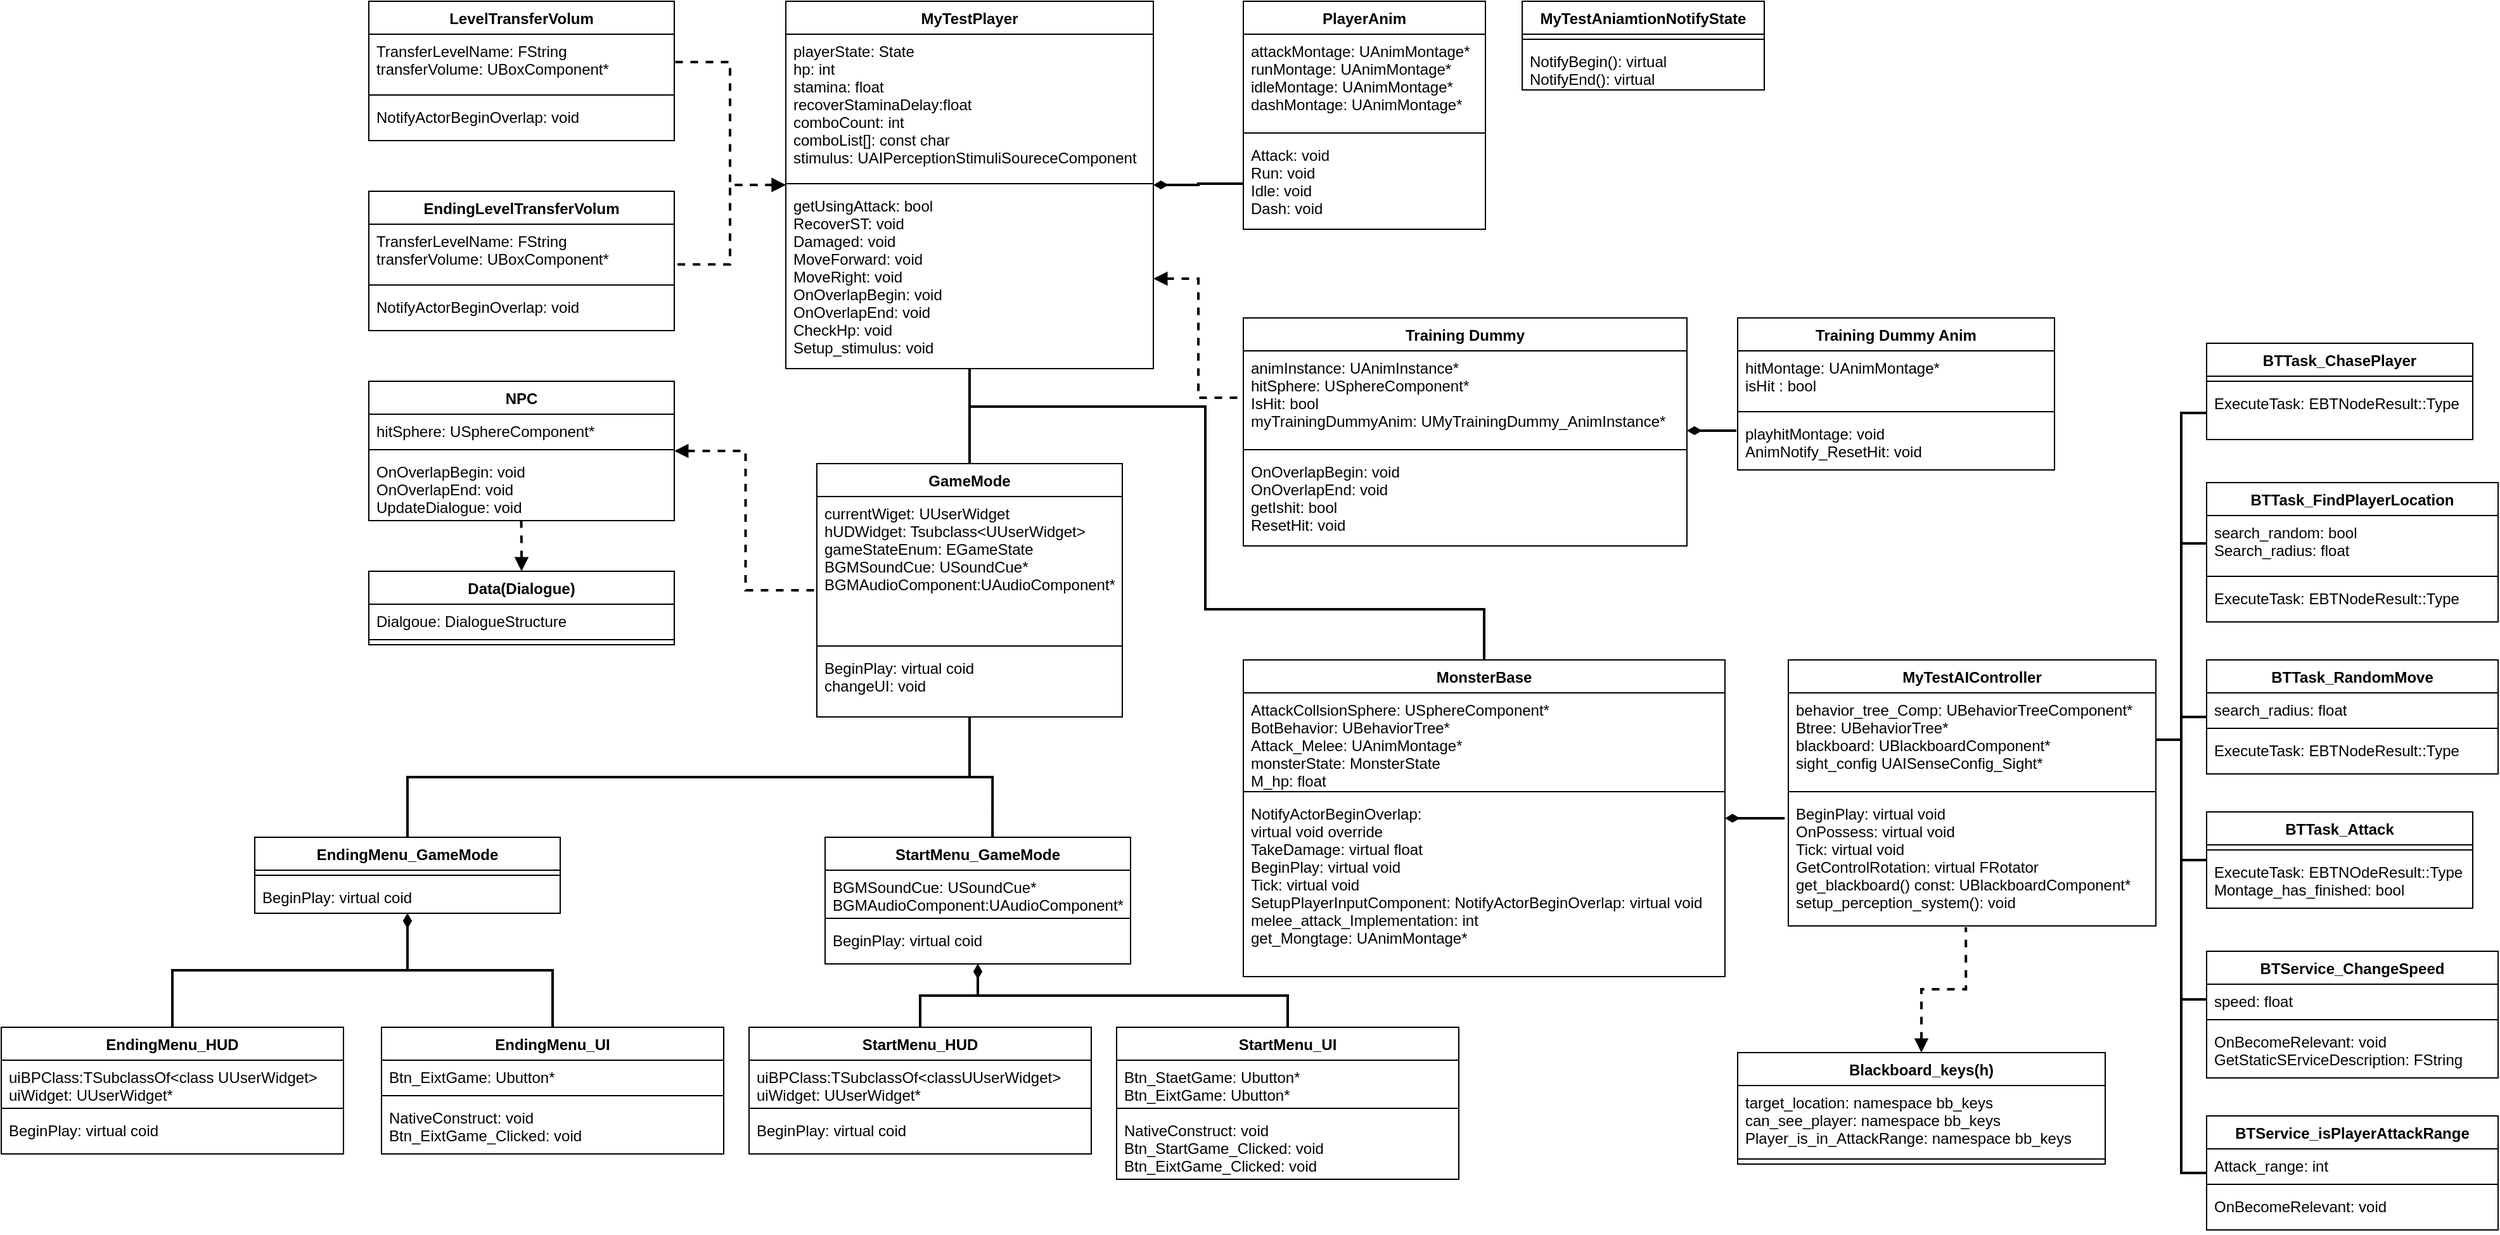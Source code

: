 <mxfile version="15.8.7" type="device"><diagram id="FFzfenv2R-X6IJ38XtqJ" name="페이지-1"><mxGraphModel dx="2249" dy="865" grid="1" gridSize="10" guides="1" tooltips="1" connect="1" arrows="1" fold="1" page="1" pageScale="1" pageWidth="827" pageHeight="1169" math="0" shadow="0"><root><mxCell id="0"/><mxCell id="1" parent="0"/><mxCell id="GGdOgHC-57_tLwiZdTg4-102" style="edgeStyle=orthogonalEdgeStyle;rounded=0;orthogonalLoop=1;jettySize=auto;html=1;entryX=0;entryY=0.5;entryDx=0;entryDy=0;startArrow=diamondThin;startFill=1;endArrow=none;endFill=0;strokeColor=default;strokeWidth=2;" edge="1" parent="1" source="GGdOgHC-57_tLwiZdTg4-9" target="GGdOgHC-57_tLwiZdTg4-16"><mxGeometry relative="1" as="geometry"/></mxCell><mxCell id="GGdOgHC-57_tLwiZdTg4-103" style="edgeStyle=orthogonalEdgeStyle;rounded=0;orthogonalLoop=1;jettySize=auto;html=1;entryX=0.5;entryY=0;entryDx=0;entryDy=0;startArrow=none;startFill=0;endArrow=none;endFill=0;strokeColor=default;strokeWidth=2;" edge="1" parent="1" source="GGdOgHC-57_tLwiZdTg4-9" target="GGdOgHC-57_tLwiZdTg4-49"><mxGeometry relative="1" as="geometry"><Array as="points"><mxPoint x="414" y="440"/><mxPoint x="600" y="440"/><mxPoint x="600" y="600"/><mxPoint x="820" y="600"/></Array></mxGeometry></mxCell><mxCell id="GGdOgHC-57_tLwiZdTg4-104" style="edgeStyle=orthogonalEdgeStyle;rounded=0;orthogonalLoop=1;jettySize=auto;html=1;startArrow=none;startFill=0;endArrow=none;endFill=0;strokeColor=default;strokeWidth=2;" edge="1" parent="1" source="GGdOgHC-57_tLwiZdTg4-9" target="GGdOgHC-57_tLwiZdTg4-21"><mxGeometry relative="1" as="geometry"/></mxCell><mxCell id="GGdOgHC-57_tLwiZdTg4-109" style="edgeStyle=orthogonalEdgeStyle;rounded=0;orthogonalLoop=1;jettySize=auto;html=1;entryX=1;entryY=0.5;entryDx=0;entryDy=0;dashed=1;startArrow=block;startFill=1;endArrow=none;endFill=0;strokeColor=default;strokeWidth=2;" edge="1" parent="1" source="GGdOgHC-57_tLwiZdTg4-9" target="GGdOgHC-57_tLwiZdTg4-34"><mxGeometry relative="1" as="geometry"/></mxCell><mxCell id="GGdOgHC-57_tLwiZdTg4-110" style="edgeStyle=orthogonalEdgeStyle;rounded=0;orthogonalLoop=1;jettySize=auto;html=1;entryX=1.006;entryY=0.723;entryDx=0;entryDy=0;entryPerimeter=0;dashed=1;startArrow=block;startFill=1;endArrow=none;endFill=0;strokeColor=default;strokeWidth=2;" edge="1" parent="1" source="GGdOgHC-57_tLwiZdTg4-9" target="GGdOgHC-57_tLwiZdTg4-38"><mxGeometry relative="1" as="geometry"/></mxCell><mxCell id="GGdOgHC-57_tLwiZdTg4-9" value="MyTestPlayer" style="swimlane;fontStyle=1;align=center;verticalAlign=top;childLayout=stackLayout;horizontal=1;startSize=26;horizontalStack=0;resizeParent=1;resizeParentMax=0;resizeLast=0;collapsible=1;marginBottom=0;" vertex="1" parent="1"><mxGeometry x="269" y="120" width="290" height="290" as="geometry"/></mxCell><mxCell id="GGdOgHC-57_tLwiZdTg4-10" value="playerState: State&#10;hp: int&#10;stamina: float&#10;recoverStaminaDelay:float&#10;comboCount: int&#10;comboList[]: const char&#10;stimulus: UAIPerceptionStimuliSoureceComponent " style="text;strokeColor=none;fillColor=none;align=left;verticalAlign=top;spacingLeft=4;spacingRight=4;overflow=hidden;rotatable=0;points=[[0,0.5],[1,0.5]];portConstraint=eastwest;" vertex="1" parent="GGdOgHC-57_tLwiZdTg4-9"><mxGeometry y="26" width="290" height="114" as="geometry"/></mxCell><mxCell id="GGdOgHC-57_tLwiZdTg4-11" value="" style="line;strokeWidth=1;fillColor=none;align=left;verticalAlign=middle;spacingTop=-1;spacingLeft=3;spacingRight=3;rotatable=0;labelPosition=right;points=[];portConstraint=eastwest;" vertex="1" parent="GGdOgHC-57_tLwiZdTg4-9"><mxGeometry y="140" width="290" height="8" as="geometry"/></mxCell><mxCell id="GGdOgHC-57_tLwiZdTg4-12" value="getUsingAttack: bool&#10;RecoverST: void&#10;Damaged: void&#10;MoveForward: void&#10;MoveRight: void&#10;OnOverlapBegin: void&#10;OnOverlapEnd: void&#10;CheckHp: void&#10;Setup_stimulus: void" style="text;strokeColor=none;fillColor=none;align=left;verticalAlign=top;spacingLeft=4;spacingRight=4;overflow=hidden;rotatable=0;points=[[0,0.5],[1,0.5]];portConstraint=eastwest;" vertex="1" parent="GGdOgHC-57_tLwiZdTg4-9"><mxGeometry y="148" width="290" height="142" as="geometry"/></mxCell><mxCell id="GGdOgHC-57_tLwiZdTg4-13" value="PlayerAnim" style="swimlane;fontStyle=1;align=center;verticalAlign=top;childLayout=stackLayout;horizontal=1;startSize=26;horizontalStack=0;resizeParent=1;resizeParentMax=0;resizeLast=0;collapsible=1;marginBottom=0;" vertex="1" parent="1"><mxGeometry x="630" y="120" width="191" height="180" as="geometry"/></mxCell><mxCell id="GGdOgHC-57_tLwiZdTg4-14" value="attackMontage: UAnimMontage*&#10;runMontage: UAnimMontage*&#10;idleMontage: UAnimMontage*&#10;dashMontage: UAnimMontage*" style="text;strokeColor=none;fillColor=none;align=left;verticalAlign=top;spacingLeft=4;spacingRight=4;overflow=hidden;rotatable=0;points=[[0,0.5],[1,0.5]];portConstraint=eastwest;" vertex="1" parent="GGdOgHC-57_tLwiZdTg4-13"><mxGeometry y="26" width="191" height="74" as="geometry"/></mxCell><mxCell id="GGdOgHC-57_tLwiZdTg4-15" value="" style="line;strokeWidth=1;fillColor=none;align=left;verticalAlign=middle;spacingTop=-1;spacingLeft=3;spacingRight=3;rotatable=0;labelPosition=right;points=[];portConstraint=eastwest;" vertex="1" parent="GGdOgHC-57_tLwiZdTg4-13"><mxGeometry y="100" width="191" height="8" as="geometry"/></mxCell><mxCell id="GGdOgHC-57_tLwiZdTg4-16" value="Attack: void&#10;Run: void&#10;Idle: void&#10;Dash: void" style="text;strokeColor=none;fillColor=none;align=left;verticalAlign=top;spacingLeft=4;spacingRight=4;overflow=hidden;rotatable=0;points=[[0,0.5],[1,0.5]];portConstraint=eastwest;" vertex="1" parent="GGdOgHC-57_tLwiZdTg4-13"><mxGeometry y="108" width="191" height="72" as="geometry"/></mxCell><mxCell id="GGdOgHC-57_tLwiZdTg4-17" value="MyTestAniamtionNotifyState" style="swimlane;fontStyle=1;align=center;verticalAlign=top;childLayout=stackLayout;horizontal=1;startSize=26;horizontalStack=0;resizeParent=1;resizeParentMax=0;resizeLast=0;collapsible=1;marginBottom=0;" vertex="1" parent="1"><mxGeometry x="850" y="120" width="191" height="70" as="geometry"/></mxCell><mxCell id="GGdOgHC-57_tLwiZdTg4-19" value="" style="line;strokeWidth=1;fillColor=none;align=left;verticalAlign=middle;spacingTop=-1;spacingLeft=3;spacingRight=3;rotatable=0;labelPosition=right;points=[];portConstraint=eastwest;" vertex="1" parent="GGdOgHC-57_tLwiZdTg4-17"><mxGeometry y="26" width="191" height="8" as="geometry"/></mxCell><mxCell id="GGdOgHC-57_tLwiZdTg4-20" value="NotifyBegin(): virtual&#10;NotifyEnd(): virtual" style="text;strokeColor=none;fillColor=none;align=left;verticalAlign=top;spacingLeft=4;spacingRight=4;overflow=hidden;rotatable=0;points=[[0,0.5],[1,0.5]];portConstraint=eastwest;" vertex="1" parent="GGdOgHC-57_tLwiZdTg4-17"><mxGeometry y="34" width="191" height="36" as="geometry"/></mxCell><mxCell id="GGdOgHC-57_tLwiZdTg4-141" style="edgeStyle=orthogonalEdgeStyle;rounded=0;orthogonalLoop=1;jettySize=auto;html=1;entryX=0.548;entryY=0;entryDx=0;entryDy=0;entryPerimeter=0;startArrow=none;startFill=0;endArrow=none;endFill=0;strokeColor=default;strokeWidth=2;" edge="1" parent="1" source="GGdOgHC-57_tLwiZdTg4-21" target="GGdOgHC-57_tLwiZdTg4-120"><mxGeometry relative="1" as="geometry"/></mxCell><mxCell id="GGdOgHC-57_tLwiZdTg4-21" value="GameMode" style="swimlane;fontStyle=1;align=center;verticalAlign=top;childLayout=stackLayout;horizontal=1;startSize=26;horizontalStack=0;resizeParent=1;resizeParentMax=0;resizeLast=0;collapsible=1;marginBottom=0;" vertex="1" parent="1"><mxGeometry x="293.5" y="485" width="241" height="200" as="geometry"/></mxCell><mxCell id="GGdOgHC-57_tLwiZdTg4-22" value="currentWiget: UUserWidget&#10;hUDWidget: Tsubclass&lt;UUserWidget&gt;&#10;gameStateEnum: EGameState&#10;BGMSoundCue: USoundCue*&#10;BGMAudioComponent:UAudioComponent*" style="text;strokeColor=none;fillColor=none;align=left;verticalAlign=top;spacingLeft=4;spacingRight=4;overflow=hidden;rotatable=0;points=[[0,0.5],[1,0.5]];portConstraint=eastwest;" vertex="1" parent="GGdOgHC-57_tLwiZdTg4-21"><mxGeometry y="26" width="241" height="114" as="geometry"/></mxCell><mxCell id="GGdOgHC-57_tLwiZdTg4-23" value="" style="line;strokeWidth=1;fillColor=none;align=left;verticalAlign=middle;spacingTop=-1;spacingLeft=3;spacingRight=3;rotatable=0;labelPosition=right;points=[];portConstraint=eastwest;" vertex="1" parent="GGdOgHC-57_tLwiZdTg4-21"><mxGeometry y="140" width="241" height="8" as="geometry"/></mxCell><mxCell id="GGdOgHC-57_tLwiZdTg4-24" value="BeginPlay: virtual coid&#10;changeUI: void" style="text;strokeColor=none;fillColor=none;align=left;verticalAlign=top;spacingLeft=4;spacingRight=4;overflow=hidden;rotatable=0;points=[[0,0.5],[1,0.5]];portConstraint=eastwest;" vertex="1" parent="GGdOgHC-57_tLwiZdTg4-21"><mxGeometry y="148" width="241" height="52" as="geometry"/></mxCell><mxCell id="GGdOgHC-57_tLwiZdTg4-101" style="edgeStyle=orthogonalEdgeStyle;rounded=0;orthogonalLoop=1;jettySize=auto;html=1;startArrow=diamondThin;startFill=1;endArrow=none;endFill=0;strokeColor=default;strokeWidth=2;" edge="1" parent="1"><mxGeometry relative="1" as="geometry"><mxPoint x="980" y="459" as="sourcePoint"/><mxPoint x="1018" y="460" as="targetPoint"/></mxGeometry></mxCell><mxCell id="GGdOgHC-57_tLwiZdTg4-25" value="Training Dummy" style="swimlane;fontStyle=1;align=center;verticalAlign=top;childLayout=stackLayout;horizontal=1;startSize=26;horizontalStack=0;resizeParent=1;resizeParentMax=0;resizeLast=0;collapsible=1;marginBottom=0;" vertex="1" parent="1"><mxGeometry x="630" y="370" width="350" height="180" as="geometry"/></mxCell><mxCell id="GGdOgHC-57_tLwiZdTg4-26" value="animInstance: UAnimInstance*&#10;hitSphere: USphereComponent*&#10;IsHit: bool&#10;myTrainingDummyAnim: UMyTrainingDummy_AnimInstance*" style="text;strokeColor=none;fillColor=none;align=left;verticalAlign=top;spacingLeft=4;spacingRight=4;overflow=hidden;rotatable=0;points=[[0,0.5],[1,0.5]];portConstraint=eastwest;" vertex="1" parent="GGdOgHC-57_tLwiZdTg4-25"><mxGeometry y="26" width="350" height="74" as="geometry"/></mxCell><mxCell id="GGdOgHC-57_tLwiZdTg4-27" value="" style="line;strokeWidth=1;fillColor=none;align=left;verticalAlign=middle;spacingTop=-1;spacingLeft=3;spacingRight=3;rotatable=0;labelPosition=right;points=[];portConstraint=eastwest;" vertex="1" parent="GGdOgHC-57_tLwiZdTg4-25"><mxGeometry y="100" width="350" height="8" as="geometry"/></mxCell><mxCell id="GGdOgHC-57_tLwiZdTg4-28" value="OnOverlapBegin: void&#10;OnOverlapEnd: void&#10;getIshit: bool&#10;ResetHit: void" style="text;strokeColor=none;fillColor=none;align=left;verticalAlign=top;spacingLeft=4;spacingRight=4;overflow=hidden;rotatable=0;points=[[0,0.5],[1,0.5]];portConstraint=eastwest;" vertex="1" parent="GGdOgHC-57_tLwiZdTg4-25"><mxGeometry y="108" width="350" height="72" as="geometry"/></mxCell><mxCell id="GGdOgHC-57_tLwiZdTg4-29" value="Training Dummy Anim" style="swimlane;fontStyle=1;align=center;verticalAlign=top;childLayout=stackLayout;horizontal=1;startSize=26;horizontalStack=0;resizeParent=1;resizeParentMax=0;resizeLast=0;collapsible=1;marginBottom=0;" vertex="1" parent="1"><mxGeometry x="1020" y="370" width="250" height="120" as="geometry"/></mxCell><mxCell id="GGdOgHC-57_tLwiZdTg4-30" value="hitMontage: UAnimMontage*&#10;isHit : bool" style="text;strokeColor=none;fillColor=none;align=left;verticalAlign=top;spacingLeft=4;spacingRight=4;overflow=hidden;rotatable=0;points=[[0,0.5],[1,0.5]];portConstraint=eastwest;" vertex="1" parent="GGdOgHC-57_tLwiZdTg4-29"><mxGeometry y="26" width="250" height="44" as="geometry"/></mxCell><mxCell id="GGdOgHC-57_tLwiZdTg4-31" value="" style="line;strokeWidth=1;fillColor=none;align=left;verticalAlign=middle;spacingTop=-1;spacingLeft=3;spacingRight=3;rotatable=0;labelPosition=right;points=[];portConstraint=eastwest;" vertex="1" parent="GGdOgHC-57_tLwiZdTg4-29"><mxGeometry y="70" width="250" height="8" as="geometry"/></mxCell><mxCell id="GGdOgHC-57_tLwiZdTg4-32" value="playhitMontage: void&#10;AnimNotify_ResetHit: void " style="text;strokeColor=none;fillColor=none;align=left;verticalAlign=top;spacingLeft=4;spacingRight=4;overflow=hidden;rotatable=0;points=[[0,0.5],[1,0.5]];portConstraint=eastwest;" vertex="1" parent="GGdOgHC-57_tLwiZdTg4-29"><mxGeometry y="78" width="250" height="42" as="geometry"/></mxCell><mxCell id="GGdOgHC-57_tLwiZdTg4-33" value="LevelTransferVolum" style="swimlane;fontStyle=1;align=center;verticalAlign=top;childLayout=stackLayout;horizontal=1;startSize=26;horizontalStack=0;resizeParent=1;resizeParentMax=0;resizeLast=0;collapsible=1;marginBottom=0;" vertex="1" parent="1"><mxGeometry x="-60" y="120" width="241" height="110" as="geometry"/></mxCell><mxCell id="GGdOgHC-57_tLwiZdTg4-34" value="TransferLevelName: FString&#10;transferVolume: UBoxComponent*" style="text;strokeColor=none;fillColor=none;align=left;verticalAlign=top;spacingLeft=4;spacingRight=4;overflow=hidden;rotatable=0;points=[[0,0.5],[1,0.5]];portConstraint=eastwest;" vertex="1" parent="GGdOgHC-57_tLwiZdTg4-33"><mxGeometry y="26" width="241" height="44" as="geometry"/></mxCell><mxCell id="GGdOgHC-57_tLwiZdTg4-35" value="" style="line;strokeWidth=1;fillColor=none;align=left;verticalAlign=middle;spacingTop=-1;spacingLeft=3;spacingRight=3;rotatable=0;labelPosition=right;points=[];portConstraint=eastwest;" vertex="1" parent="GGdOgHC-57_tLwiZdTg4-33"><mxGeometry y="70" width="241" height="8" as="geometry"/></mxCell><mxCell id="GGdOgHC-57_tLwiZdTg4-36" value="NotifyActorBeginOverlap: void" style="text;strokeColor=none;fillColor=none;align=left;verticalAlign=top;spacingLeft=4;spacingRight=4;overflow=hidden;rotatable=0;points=[[0,0.5],[1,0.5]];portConstraint=eastwest;" vertex="1" parent="GGdOgHC-57_tLwiZdTg4-33"><mxGeometry y="78" width="241" height="32" as="geometry"/></mxCell><mxCell id="GGdOgHC-57_tLwiZdTg4-37" value="EndingLevelTransferVolum" style="swimlane;fontStyle=1;align=center;verticalAlign=top;childLayout=stackLayout;horizontal=1;startSize=26;horizontalStack=0;resizeParent=1;resizeParentMax=0;resizeLast=0;collapsible=1;marginBottom=0;" vertex="1" parent="1"><mxGeometry x="-60" y="270" width="241" height="110" as="geometry"/></mxCell><mxCell id="GGdOgHC-57_tLwiZdTg4-38" value="TransferLevelName: FString&#10;transferVolume: UBoxComponent*" style="text;strokeColor=none;fillColor=none;align=left;verticalAlign=top;spacingLeft=4;spacingRight=4;overflow=hidden;rotatable=0;points=[[0,0.5],[1,0.5]];portConstraint=eastwest;" vertex="1" parent="GGdOgHC-57_tLwiZdTg4-37"><mxGeometry y="26" width="241" height="44" as="geometry"/></mxCell><mxCell id="GGdOgHC-57_tLwiZdTg4-39" value="" style="line;strokeWidth=1;fillColor=none;align=left;verticalAlign=middle;spacingTop=-1;spacingLeft=3;spacingRight=3;rotatable=0;labelPosition=right;points=[];portConstraint=eastwest;" vertex="1" parent="GGdOgHC-57_tLwiZdTg4-37"><mxGeometry y="70" width="241" height="8" as="geometry"/></mxCell><mxCell id="GGdOgHC-57_tLwiZdTg4-40" value="NotifyActorBeginOverlap: void" style="text;strokeColor=none;fillColor=none;align=left;verticalAlign=top;spacingLeft=4;spacingRight=4;overflow=hidden;rotatable=0;points=[[0,0.5],[1,0.5]];portConstraint=eastwest;" vertex="1" parent="GGdOgHC-57_tLwiZdTg4-37"><mxGeometry y="78" width="241" height="32" as="geometry"/></mxCell><mxCell id="GGdOgHC-57_tLwiZdTg4-113" style="edgeStyle=orthogonalEdgeStyle;rounded=0;orthogonalLoop=1;jettySize=auto;html=1;entryX=0;entryY=0.5;entryDx=0;entryDy=0;dashed=1;startArrow=block;startFill=1;endArrow=none;endFill=0;strokeColor=default;strokeWidth=2;" edge="1" parent="1" source="GGdOgHC-57_tLwiZdTg4-41" target="GGdOgHC-57_tLwiZdTg4-21"><mxGeometry relative="1" as="geometry"/></mxCell><mxCell id="GGdOgHC-57_tLwiZdTg4-41" value="NPC" style="swimlane;fontStyle=1;align=center;verticalAlign=top;childLayout=stackLayout;horizontal=1;startSize=26;horizontalStack=0;resizeParent=1;resizeParentMax=0;resizeLast=0;collapsible=1;marginBottom=0;" vertex="1" parent="1"><mxGeometry x="-60" y="420" width="241" height="110" as="geometry"/></mxCell><mxCell id="GGdOgHC-57_tLwiZdTg4-42" value="hitSphere: USphereComponent*" style="text;strokeColor=none;fillColor=none;align=left;verticalAlign=top;spacingLeft=4;spacingRight=4;overflow=hidden;rotatable=0;points=[[0,0.5],[1,0.5]];portConstraint=eastwest;" vertex="1" parent="GGdOgHC-57_tLwiZdTg4-41"><mxGeometry y="26" width="241" height="24" as="geometry"/></mxCell><mxCell id="GGdOgHC-57_tLwiZdTg4-43" value="" style="line;strokeWidth=1;fillColor=none;align=left;verticalAlign=middle;spacingTop=-1;spacingLeft=3;spacingRight=3;rotatable=0;labelPosition=right;points=[];portConstraint=eastwest;" vertex="1" parent="GGdOgHC-57_tLwiZdTg4-41"><mxGeometry y="50" width="241" height="8" as="geometry"/></mxCell><mxCell id="GGdOgHC-57_tLwiZdTg4-44" value="OnOverlapBegin: void&#10;OnOverlapEnd: void&#10;UpdateDialogue: void" style="text;strokeColor=none;fillColor=none;align=left;verticalAlign=top;spacingLeft=4;spacingRight=4;overflow=hidden;rotatable=0;points=[[0,0.5],[1,0.5]];portConstraint=eastwest;" vertex="1" parent="GGdOgHC-57_tLwiZdTg4-41"><mxGeometry y="58" width="241" height="52" as="geometry"/></mxCell><mxCell id="GGdOgHC-57_tLwiZdTg4-115" style="edgeStyle=orthogonalEdgeStyle;rounded=0;orthogonalLoop=1;jettySize=auto;html=1;entryX=0.499;entryY=0.998;entryDx=0;entryDy=0;entryPerimeter=0;dashed=1;startArrow=block;startFill=1;endArrow=none;endFill=0;strokeColor=default;strokeWidth=2;" edge="1" parent="1" source="GGdOgHC-57_tLwiZdTg4-45" target="GGdOgHC-57_tLwiZdTg4-44"><mxGeometry relative="1" as="geometry"/></mxCell><mxCell id="GGdOgHC-57_tLwiZdTg4-45" value="Data(Dialogue)" style="swimlane;fontStyle=1;align=center;verticalAlign=top;childLayout=stackLayout;horizontal=1;startSize=26;horizontalStack=0;resizeParent=1;resizeParentMax=0;resizeLast=0;collapsible=1;marginBottom=0;" vertex="1" parent="1"><mxGeometry x="-60" y="570" width="241" height="58" as="geometry"/></mxCell><mxCell id="GGdOgHC-57_tLwiZdTg4-46" value="Dialgoue: DialogueStructure" style="text;strokeColor=none;fillColor=none;align=left;verticalAlign=top;spacingLeft=4;spacingRight=4;overflow=hidden;rotatable=0;points=[[0,0.5],[1,0.5]];portConstraint=eastwest;" vertex="1" parent="GGdOgHC-57_tLwiZdTg4-45"><mxGeometry y="26" width="241" height="24" as="geometry"/></mxCell><mxCell id="GGdOgHC-57_tLwiZdTg4-47" value="" style="line;strokeWidth=1;fillColor=none;align=left;verticalAlign=middle;spacingTop=-1;spacingLeft=3;spacingRight=3;rotatable=0;labelPosition=right;points=[];portConstraint=eastwest;" vertex="1" parent="GGdOgHC-57_tLwiZdTg4-45"><mxGeometry y="50" width="241" height="8" as="geometry"/></mxCell><mxCell id="GGdOgHC-57_tLwiZdTg4-99" style="edgeStyle=orthogonalEdgeStyle;rounded=0;orthogonalLoop=1;jettySize=auto;html=1;entryX=-0.01;entryY=0.167;entryDx=0;entryDy=0;entryPerimeter=0;startArrow=diamondThin;startFill=1;endArrow=none;endFill=0;strokeColor=default;strokeWidth=2;" edge="1" parent="1" source="GGdOgHC-57_tLwiZdTg4-49" target="GGdOgHC-57_tLwiZdTg4-56"><mxGeometry relative="1" as="geometry"/></mxCell><mxCell id="GGdOgHC-57_tLwiZdTg4-49" value="MonsterBase" style="swimlane;fontStyle=1;align=center;verticalAlign=top;childLayout=stackLayout;horizontal=1;startSize=26;horizontalStack=0;resizeParent=1;resizeParentMax=0;resizeLast=0;collapsible=1;marginBottom=0;" vertex="1" parent="1"><mxGeometry x="630" y="640" width="380" height="250" as="geometry"/></mxCell><mxCell id="GGdOgHC-57_tLwiZdTg4-50" value="AttackCollsionSphere: USphereComponent*&#10;BotBehavior: UBehaviorTree*&#10;Attack_Melee: UAnimMontage*&#10;monsterState: MonsterState&#10;M_hp: float" style="text;strokeColor=none;fillColor=none;align=left;verticalAlign=top;spacingLeft=4;spacingRight=4;overflow=hidden;rotatable=0;points=[[0,0.5],[1,0.5]];portConstraint=eastwest;" vertex="1" parent="GGdOgHC-57_tLwiZdTg4-49"><mxGeometry y="26" width="380" height="74" as="geometry"/></mxCell><mxCell id="GGdOgHC-57_tLwiZdTg4-51" value="" style="line;strokeWidth=1;fillColor=none;align=left;verticalAlign=middle;spacingTop=-1;spacingLeft=3;spacingRight=3;rotatable=0;labelPosition=right;points=[];portConstraint=eastwest;" vertex="1" parent="GGdOgHC-57_tLwiZdTg4-49"><mxGeometry y="100" width="380" height="8" as="geometry"/></mxCell><mxCell id="GGdOgHC-57_tLwiZdTg4-52" value="NotifyActorBeginOverlap:&#10;virtual void override&#10;TakeDamage: virtual float&#10;BeginPlay: virtual void&#10;Tick: virtual void&#10;SetupPlayerInputComponent: NotifyActorBeginOverlap: virtual void&#10;melee_attack_Implementation: int &#10;get_Mongtage: UAnimMontage*" style="text;strokeColor=none;fillColor=none;align=left;verticalAlign=top;spacingLeft=4;spacingRight=4;overflow=hidden;rotatable=0;points=[[0,0.5],[1,0.5]];portConstraint=eastwest;" vertex="1" parent="GGdOgHC-57_tLwiZdTg4-49"><mxGeometry y="108" width="380" height="142" as="geometry"/></mxCell><mxCell id="GGdOgHC-57_tLwiZdTg4-95" style="edgeStyle=orthogonalEdgeStyle;rounded=0;orthogonalLoop=1;jettySize=auto;html=1;endArrow=none;endFill=0;strokeColor=default;strokeWidth=2;startArrow=block;startFill=1;dashed=1;exitX=0.5;exitY=0;exitDx=0;exitDy=0;entryX=0.483;entryY=1.01;entryDx=0;entryDy=0;entryPerimeter=0;" edge="1" parent="1" source="GGdOgHC-57_tLwiZdTg4-57" target="GGdOgHC-57_tLwiZdTg4-56"><mxGeometry relative="1" as="geometry"><mxPoint x="1250" y="920" as="targetPoint"/></mxGeometry></mxCell><mxCell id="GGdOgHC-57_tLwiZdTg4-53" value="MyTestAIController" style="swimlane;fontStyle=1;align=center;verticalAlign=top;childLayout=stackLayout;horizontal=1;startSize=26;horizontalStack=0;resizeParent=1;resizeParentMax=0;resizeLast=0;collapsible=1;marginBottom=0;" vertex="1" parent="1"><mxGeometry x="1060" y="640" width="290" height="210" as="geometry"/></mxCell><mxCell id="GGdOgHC-57_tLwiZdTg4-54" value="behavior_tree_Comp: UBehaviorTreeComponent*&#10;Btree: UBehaviorTree*&#10;blackboard: UBlackboardComponent*&#10;sight_config UAISenseConfig_Sight*" style="text;strokeColor=none;fillColor=none;align=left;verticalAlign=top;spacingLeft=4;spacingRight=4;overflow=hidden;rotatable=0;points=[[0,0.5],[1,0.5]];portConstraint=eastwest;" vertex="1" parent="GGdOgHC-57_tLwiZdTg4-53"><mxGeometry y="26" width="290" height="74" as="geometry"/></mxCell><mxCell id="GGdOgHC-57_tLwiZdTg4-55" value="" style="line;strokeWidth=1;fillColor=none;align=left;verticalAlign=middle;spacingTop=-1;spacingLeft=3;spacingRight=3;rotatable=0;labelPosition=right;points=[];portConstraint=eastwest;" vertex="1" parent="GGdOgHC-57_tLwiZdTg4-53"><mxGeometry y="100" width="290" height="8" as="geometry"/></mxCell><mxCell id="GGdOgHC-57_tLwiZdTg4-56" value="BeginPlay: virtual void&#10;OnPossess: virtual void&#10;Tick: virtual void&#10;GetControlRotation: virtual FRotator&#10;get_blackboard() const: UBlackboardComponent*&#10;setup_perception_system(): void" style="text;strokeColor=none;fillColor=none;align=left;verticalAlign=top;spacingLeft=4;spacingRight=4;overflow=hidden;rotatable=0;points=[[0,0.5],[1,0.5]];portConstraint=eastwest;" vertex="1" parent="GGdOgHC-57_tLwiZdTg4-53"><mxGeometry y="108" width="290" height="102" as="geometry"/></mxCell><mxCell id="GGdOgHC-57_tLwiZdTg4-57" value="Blackboard_keys(h)" style="swimlane;fontStyle=1;align=center;verticalAlign=top;childLayout=stackLayout;horizontal=1;startSize=26;horizontalStack=0;resizeParent=1;resizeParentMax=0;resizeLast=0;collapsible=1;marginBottom=0;" vertex="1" parent="1"><mxGeometry x="1020" y="950" width="290" height="88" as="geometry"/></mxCell><mxCell id="GGdOgHC-57_tLwiZdTg4-58" value="target_location: namespace bb_keys&#10;can_see_player: namespace bb_keys&#10;Player_is_in_AttackRange: namespace bb_keys" style="text;strokeColor=none;fillColor=none;align=left;verticalAlign=top;spacingLeft=4;spacingRight=4;overflow=hidden;rotatable=0;points=[[0,0.5],[1,0.5]];portConstraint=eastwest;" vertex="1" parent="GGdOgHC-57_tLwiZdTg4-57"><mxGeometry y="26" width="290" height="54" as="geometry"/></mxCell><mxCell id="GGdOgHC-57_tLwiZdTg4-59" value="" style="line;strokeWidth=1;fillColor=none;align=left;verticalAlign=middle;spacingTop=-1;spacingLeft=3;spacingRight=3;rotatable=0;labelPosition=right;points=[];portConstraint=eastwest;" vertex="1" parent="GGdOgHC-57_tLwiZdTg4-57"><mxGeometry y="80" width="290" height="8" as="geometry"/></mxCell><mxCell id="GGdOgHC-57_tLwiZdTg4-61" value="BTTask_ChasePlayer" style="swimlane;fontStyle=1;align=center;verticalAlign=top;childLayout=stackLayout;horizontal=1;startSize=26;horizontalStack=0;resizeParent=1;resizeParentMax=0;resizeLast=0;collapsible=1;marginBottom=0;" vertex="1" parent="1"><mxGeometry x="1390" y="390" width="210" height="76" as="geometry"/></mxCell><mxCell id="GGdOgHC-57_tLwiZdTg4-63" value="" style="line;strokeWidth=1;fillColor=none;align=left;verticalAlign=middle;spacingTop=-1;spacingLeft=3;spacingRight=3;rotatable=0;labelPosition=right;points=[];portConstraint=eastwest;" vertex="1" parent="GGdOgHC-57_tLwiZdTg4-61"><mxGeometry y="26" width="210" height="8" as="geometry"/></mxCell><mxCell id="GGdOgHC-57_tLwiZdTg4-64" value="ExecuteTask: EBTNodeResult::Type" style="text;strokeColor=none;fillColor=none;align=left;verticalAlign=top;spacingLeft=4;spacingRight=4;overflow=hidden;rotatable=0;points=[[0,0.5],[1,0.5]];portConstraint=eastwest;" vertex="1" parent="GGdOgHC-57_tLwiZdTg4-61"><mxGeometry y="34" width="210" height="42" as="geometry"/></mxCell><mxCell id="GGdOgHC-57_tLwiZdTg4-68" value="BTTask_FindPlayerLocation" style="swimlane;fontStyle=1;align=center;verticalAlign=top;childLayout=stackLayout;horizontal=1;startSize=26;horizontalStack=0;resizeParent=1;resizeParentMax=0;resizeLast=0;collapsible=1;marginBottom=0;" vertex="1" parent="1"><mxGeometry x="1390" y="500" width="230" height="110" as="geometry"/></mxCell><mxCell id="GGdOgHC-57_tLwiZdTg4-69" value="search_random: bool&#10;Search_radius: float" style="text;strokeColor=none;fillColor=none;align=left;verticalAlign=top;spacingLeft=4;spacingRight=4;overflow=hidden;rotatable=0;points=[[0,0.5],[1,0.5]];portConstraint=eastwest;" vertex="1" parent="GGdOgHC-57_tLwiZdTg4-68"><mxGeometry y="26" width="230" height="44" as="geometry"/></mxCell><mxCell id="GGdOgHC-57_tLwiZdTg4-70" value="" style="line;strokeWidth=1;fillColor=none;align=left;verticalAlign=middle;spacingTop=-1;spacingLeft=3;spacingRight=3;rotatable=0;labelPosition=right;points=[];portConstraint=eastwest;" vertex="1" parent="GGdOgHC-57_tLwiZdTg4-68"><mxGeometry y="70" width="230" height="8" as="geometry"/></mxCell><mxCell id="GGdOgHC-57_tLwiZdTg4-71" value="ExecuteTask: EBTNodeResult::Type" style="text;strokeColor=none;fillColor=none;align=left;verticalAlign=top;spacingLeft=4;spacingRight=4;overflow=hidden;rotatable=0;points=[[0,0.5],[1,0.5]];portConstraint=eastwest;" vertex="1" parent="GGdOgHC-57_tLwiZdTg4-68"><mxGeometry y="78" width="230" height="32" as="geometry"/></mxCell><mxCell id="GGdOgHC-57_tLwiZdTg4-90" style="edgeStyle=orthogonalEdgeStyle;rounded=0;orthogonalLoop=1;jettySize=auto;html=1;entryX=1;entryY=0.5;entryDx=0;entryDy=0;endArrow=none;endFill=0;strokeColor=default;strokeWidth=2;" edge="1" parent="1" source="GGdOgHC-57_tLwiZdTg4-72" target="GGdOgHC-57_tLwiZdTg4-54"><mxGeometry relative="1" as="geometry"/></mxCell><mxCell id="GGdOgHC-57_tLwiZdTg4-72" value="BTTask_RandomMove" style="swimlane;fontStyle=1;align=center;verticalAlign=top;childLayout=stackLayout;horizontal=1;startSize=26;horizontalStack=0;resizeParent=1;resizeParentMax=0;resizeLast=0;collapsible=1;marginBottom=0;" vertex="1" parent="1"><mxGeometry x="1390" y="640" width="230" height="90" as="geometry"/></mxCell><mxCell id="GGdOgHC-57_tLwiZdTg4-73" value="search_radius: float" style="text;strokeColor=none;fillColor=none;align=left;verticalAlign=top;spacingLeft=4;spacingRight=4;overflow=hidden;rotatable=0;points=[[0,0.5],[1,0.5]];portConstraint=eastwest;" vertex="1" parent="GGdOgHC-57_tLwiZdTg4-72"><mxGeometry y="26" width="230" height="24" as="geometry"/></mxCell><mxCell id="GGdOgHC-57_tLwiZdTg4-74" value="" style="line;strokeWidth=1;fillColor=none;align=left;verticalAlign=middle;spacingTop=-1;spacingLeft=3;spacingRight=3;rotatable=0;labelPosition=right;points=[];portConstraint=eastwest;" vertex="1" parent="GGdOgHC-57_tLwiZdTg4-72"><mxGeometry y="50" width="230" height="8" as="geometry"/></mxCell><mxCell id="GGdOgHC-57_tLwiZdTg4-75" value="ExecuteTask: EBTNodeResult::Type" style="text;strokeColor=none;fillColor=none;align=left;verticalAlign=top;spacingLeft=4;spacingRight=4;overflow=hidden;rotatable=0;points=[[0,0.5],[1,0.5]];portConstraint=eastwest;" vertex="1" parent="GGdOgHC-57_tLwiZdTg4-72"><mxGeometry y="58" width="230" height="32" as="geometry"/></mxCell><mxCell id="GGdOgHC-57_tLwiZdTg4-76" value="BTService_ChangeSpeed" style="swimlane;fontStyle=1;align=center;verticalAlign=top;childLayout=stackLayout;horizontal=1;startSize=26;horizontalStack=0;resizeParent=1;resizeParentMax=0;resizeLast=0;collapsible=1;marginBottom=0;" vertex="1" parent="1"><mxGeometry x="1390" y="870" width="230" height="100" as="geometry"/></mxCell><mxCell id="GGdOgHC-57_tLwiZdTg4-77" value="speed: float" style="text;strokeColor=none;fillColor=none;align=left;verticalAlign=top;spacingLeft=4;spacingRight=4;overflow=hidden;rotatable=0;points=[[0,0.5],[1,0.5]];portConstraint=eastwest;" vertex="1" parent="GGdOgHC-57_tLwiZdTg4-76"><mxGeometry y="26" width="230" height="24" as="geometry"/></mxCell><mxCell id="GGdOgHC-57_tLwiZdTg4-78" value="" style="line;strokeWidth=1;fillColor=none;align=left;verticalAlign=middle;spacingTop=-1;spacingLeft=3;spacingRight=3;rotatable=0;labelPosition=right;points=[];portConstraint=eastwest;" vertex="1" parent="GGdOgHC-57_tLwiZdTg4-76"><mxGeometry y="50" width="230" height="8" as="geometry"/></mxCell><mxCell id="GGdOgHC-57_tLwiZdTg4-79" value="OnBecomeRelevant: void &#10;GetStaticSErviceDescription: FString" style="text;strokeColor=none;fillColor=none;align=left;verticalAlign=top;spacingLeft=4;spacingRight=4;overflow=hidden;rotatable=0;points=[[0,0.5],[1,0.5]];portConstraint=eastwest;" vertex="1" parent="GGdOgHC-57_tLwiZdTg4-76"><mxGeometry y="58" width="230" height="42" as="geometry"/></mxCell><mxCell id="GGdOgHC-57_tLwiZdTg4-91" style="edgeStyle=orthogonalEdgeStyle;rounded=0;orthogonalLoop=1;jettySize=auto;html=1;entryX=1;entryY=0.5;entryDx=0;entryDy=0;endArrow=none;endFill=0;strokeColor=default;strokeWidth=2;" edge="1" parent="1" source="GGdOgHC-57_tLwiZdTg4-80" target="GGdOgHC-57_tLwiZdTg4-54"><mxGeometry relative="1" as="geometry"><Array as="points"><mxPoint x="1370" y="798"/><mxPoint x="1370" y="703"/></Array></mxGeometry></mxCell><mxCell id="GGdOgHC-57_tLwiZdTg4-80" value="BTTask_Attack" style="swimlane;fontStyle=1;align=center;verticalAlign=top;childLayout=stackLayout;horizontal=1;startSize=26;horizontalStack=0;resizeParent=1;resizeParentMax=0;resizeLast=0;collapsible=1;marginBottom=0;" vertex="1" parent="1"><mxGeometry x="1390" y="760" width="210" height="76" as="geometry"/></mxCell><mxCell id="GGdOgHC-57_tLwiZdTg4-81" value="" style="line;strokeWidth=1;fillColor=none;align=left;verticalAlign=middle;spacingTop=-1;spacingLeft=3;spacingRight=3;rotatable=0;labelPosition=right;points=[];portConstraint=eastwest;" vertex="1" parent="GGdOgHC-57_tLwiZdTg4-80"><mxGeometry y="26" width="210" height="8" as="geometry"/></mxCell><mxCell id="GGdOgHC-57_tLwiZdTg4-82" value="ExecuteTask: EBTNOdeResult::Type&#10;Montage_has_finished: bool" style="text;strokeColor=none;fillColor=none;align=left;verticalAlign=top;spacingLeft=4;spacingRight=4;overflow=hidden;rotatable=0;points=[[0,0.5],[1,0.5]];portConstraint=eastwest;" vertex="1" parent="GGdOgHC-57_tLwiZdTg4-80"><mxGeometry y="34" width="210" height="42" as="geometry"/></mxCell><mxCell id="GGdOgHC-57_tLwiZdTg4-94" style="edgeStyle=orthogonalEdgeStyle;rounded=0;orthogonalLoop=1;jettySize=auto;html=1;entryX=1;entryY=0.5;entryDx=0;entryDy=0;endArrow=none;endFill=0;strokeColor=default;strokeWidth=2;" edge="1" parent="1" source="GGdOgHC-57_tLwiZdTg4-83" target="GGdOgHC-57_tLwiZdTg4-54"><mxGeometry relative="1" as="geometry"><Array as="points"><mxPoint x="1370" y="1045"/><mxPoint x="1370" y="703"/></Array></mxGeometry></mxCell><mxCell id="GGdOgHC-57_tLwiZdTg4-83" value="BTService_isPlayerAttackRange" style="swimlane;fontStyle=1;align=center;verticalAlign=top;childLayout=stackLayout;horizontal=1;startSize=26;horizontalStack=0;resizeParent=1;resizeParentMax=0;resizeLast=0;collapsible=1;marginBottom=0;" vertex="1" parent="1"><mxGeometry x="1390" y="1000" width="230" height="90" as="geometry"/></mxCell><mxCell id="GGdOgHC-57_tLwiZdTg4-84" value="Attack_range: int " style="text;strokeColor=none;fillColor=none;align=left;verticalAlign=top;spacingLeft=4;spacingRight=4;overflow=hidden;rotatable=0;points=[[0,0.5],[1,0.5]];portConstraint=eastwest;" vertex="1" parent="GGdOgHC-57_tLwiZdTg4-83"><mxGeometry y="26" width="230" height="24" as="geometry"/></mxCell><mxCell id="GGdOgHC-57_tLwiZdTg4-85" value="" style="line;strokeWidth=1;fillColor=none;align=left;verticalAlign=middle;spacingTop=-1;spacingLeft=3;spacingRight=3;rotatable=0;labelPosition=right;points=[];portConstraint=eastwest;" vertex="1" parent="GGdOgHC-57_tLwiZdTg4-83"><mxGeometry y="50" width="230" height="8" as="geometry"/></mxCell><mxCell id="GGdOgHC-57_tLwiZdTg4-86" value="OnBecomeRelevant: void " style="text;strokeColor=none;fillColor=none;align=left;verticalAlign=top;spacingLeft=4;spacingRight=4;overflow=hidden;rotatable=0;points=[[0,0.5],[1,0.5]];portConstraint=eastwest;" vertex="1" parent="GGdOgHC-57_tLwiZdTg4-83"><mxGeometry y="58" width="230" height="32" as="geometry"/></mxCell><mxCell id="GGdOgHC-57_tLwiZdTg4-88" style="edgeStyle=orthogonalEdgeStyle;rounded=0;orthogonalLoop=1;jettySize=auto;html=1;entryX=1;entryY=0.5;entryDx=0;entryDy=0;strokeWidth=2;strokeColor=default;endArrow=none;endFill=0;" edge="1" parent="1" source="GGdOgHC-57_tLwiZdTg4-64" target="GGdOgHC-57_tLwiZdTg4-54"><mxGeometry relative="1" as="geometry"/></mxCell><mxCell id="GGdOgHC-57_tLwiZdTg4-89" style="edgeStyle=orthogonalEdgeStyle;rounded=0;orthogonalLoop=1;jettySize=auto;html=1;exitX=0;exitY=0.5;exitDx=0;exitDy=0;entryX=1;entryY=0.5;entryDx=0;entryDy=0;endArrow=none;endFill=0;strokeColor=default;strokeWidth=2;" edge="1" parent="1" source="GGdOgHC-57_tLwiZdTg4-69" target="GGdOgHC-57_tLwiZdTg4-54"><mxGeometry relative="1" as="geometry"/></mxCell><mxCell id="GGdOgHC-57_tLwiZdTg4-92" style="edgeStyle=orthogonalEdgeStyle;rounded=0;orthogonalLoop=1;jettySize=auto;html=1;entryX=1;entryY=0.5;entryDx=0;entryDy=0;endArrow=none;endFill=0;strokeColor=default;strokeWidth=2;" edge="1" parent="1" source="GGdOgHC-57_tLwiZdTg4-77" target="GGdOgHC-57_tLwiZdTg4-54"><mxGeometry relative="1" as="geometry"/></mxCell><mxCell id="GGdOgHC-57_tLwiZdTg4-108" style="edgeStyle=orthogonalEdgeStyle;rounded=0;orthogonalLoop=1;jettySize=auto;html=1;entryX=0;entryY=0.5;entryDx=0;entryDy=0;dashed=1;startArrow=block;startFill=1;endArrow=none;endFill=0;strokeColor=default;strokeWidth=2;" edge="1" parent="1" source="GGdOgHC-57_tLwiZdTg4-12" target="GGdOgHC-57_tLwiZdTg4-26"><mxGeometry relative="1" as="geometry"/></mxCell><mxCell id="GGdOgHC-57_tLwiZdTg4-140" style="edgeStyle=orthogonalEdgeStyle;rounded=0;orthogonalLoop=1;jettySize=auto;html=1;startArrow=none;startFill=0;endArrow=none;endFill=0;strokeColor=default;strokeWidth=2;exitX=0.5;exitY=0;exitDx=0;exitDy=0;" edge="1" parent="1" source="GGdOgHC-57_tLwiZdTg4-116" target="GGdOgHC-57_tLwiZdTg4-21"><mxGeometry relative="1" as="geometry"/></mxCell><mxCell id="GGdOgHC-57_tLwiZdTg4-142" style="edgeStyle=orthogonalEdgeStyle;rounded=0;orthogonalLoop=1;jettySize=auto;html=1;entryX=0.5;entryY=0;entryDx=0;entryDy=0;startArrow=diamondThin;startFill=1;endArrow=none;endFill=0;strokeColor=default;strokeWidth=2;" edge="1" parent="1" source="GGdOgHC-57_tLwiZdTg4-116" target="GGdOgHC-57_tLwiZdTg4-124"><mxGeometry relative="1" as="geometry"/></mxCell><mxCell id="GGdOgHC-57_tLwiZdTg4-143" style="edgeStyle=orthogonalEdgeStyle;rounded=0;orthogonalLoop=1;jettySize=auto;html=1;startArrow=diamondThin;startFill=1;endArrow=none;endFill=0;strokeColor=default;strokeWidth=2;" edge="1" parent="1" source="GGdOgHC-57_tLwiZdTg4-116" target="GGdOgHC-57_tLwiZdTg4-128"><mxGeometry relative="1" as="geometry"/></mxCell><mxCell id="GGdOgHC-57_tLwiZdTg4-116" value="EndingMenu_GameMode" style="swimlane;fontStyle=1;align=center;verticalAlign=top;childLayout=stackLayout;horizontal=1;startSize=26;horizontalStack=0;resizeParent=1;resizeParentMax=0;resizeLast=0;collapsible=1;marginBottom=0;" vertex="1" parent="1"><mxGeometry x="-150" y="780" width="241" height="60" as="geometry"/></mxCell><mxCell id="GGdOgHC-57_tLwiZdTg4-118" value="" style="line;strokeWidth=1;fillColor=none;align=left;verticalAlign=middle;spacingTop=-1;spacingLeft=3;spacingRight=3;rotatable=0;labelPosition=right;points=[];portConstraint=eastwest;" vertex="1" parent="GGdOgHC-57_tLwiZdTg4-116"><mxGeometry y="26" width="241" height="8" as="geometry"/></mxCell><mxCell id="GGdOgHC-57_tLwiZdTg4-119" value="BeginPlay: virtual coid" style="text;strokeColor=none;fillColor=none;align=left;verticalAlign=top;spacingLeft=4;spacingRight=4;overflow=hidden;rotatable=0;points=[[0,0.5],[1,0.5]];portConstraint=eastwest;" vertex="1" parent="GGdOgHC-57_tLwiZdTg4-116"><mxGeometry y="34" width="241" height="26" as="geometry"/></mxCell><mxCell id="GGdOgHC-57_tLwiZdTg4-144" style="edgeStyle=orthogonalEdgeStyle;rounded=0;orthogonalLoop=1;jettySize=auto;html=1;entryX=0.5;entryY=0;entryDx=0;entryDy=0;startArrow=diamondThin;startFill=1;endArrow=none;endFill=0;strokeColor=default;strokeWidth=2;" edge="1" parent="1" source="GGdOgHC-57_tLwiZdTg4-120" target="GGdOgHC-57_tLwiZdTg4-132"><mxGeometry relative="1" as="geometry"/></mxCell><mxCell id="GGdOgHC-57_tLwiZdTg4-145" style="edgeStyle=orthogonalEdgeStyle;rounded=0;orthogonalLoop=1;jettySize=auto;html=1;entryX=0.5;entryY=0;entryDx=0;entryDy=0;startArrow=diamondThin;startFill=1;endArrow=none;endFill=0;strokeColor=default;strokeWidth=2;" edge="1" parent="1" source="GGdOgHC-57_tLwiZdTg4-120" target="GGdOgHC-57_tLwiZdTg4-136"><mxGeometry relative="1" as="geometry"/></mxCell><mxCell id="GGdOgHC-57_tLwiZdTg4-120" value="StartMenu_GameMode" style="swimlane;fontStyle=1;align=center;verticalAlign=top;childLayout=stackLayout;horizontal=1;startSize=26;horizontalStack=0;resizeParent=1;resizeParentMax=0;resizeLast=0;collapsible=1;marginBottom=0;" vertex="1" parent="1"><mxGeometry x="300" y="780" width="241" height="100" as="geometry"/></mxCell><mxCell id="GGdOgHC-57_tLwiZdTg4-121" value="BGMSoundCue: USoundCue*&#10;BGMAudioComponent:UAudioComponent*" style="text;strokeColor=none;fillColor=none;align=left;verticalAlign=top;spacingLeft=4;spacingRight=4;overflow=hidden;rotatable=0;points=[[0,0.5],[1,0.5]];portConstraint=eastwest;" vertex="1" parent="GGdOgHC-57_tLwiZdTg4-120"><mxGeometry y="26" width="241" height="34" as="geometry"/></mxCell><mxCell id="GGdOgHC-57_tLwiZdTg4-122" value="" style="line;strokeWidth=1;fillColor=none;align=left;verticalAlign=middle;spacingTop=-1;spacingLeft=3;spacingRight=3;rotatable=0;labelPosition=right;points=[];portConstraint=eastwest;" vertex="1" parent="GGdOgHC-57_tLwiZdTg4-120"><mxGeometry y="60" width="241" height="8" as="geometry"/></mxCell><mxCell id="GGdOgHC-57_tLwiZdTg4-123" value="BeginPlay: virtual coid" style="text;strokeColor=none;fillColor=none;align=left;verticalAlign=top;spacingLeft=4;spacingRight=4;overflow=hidden;rotatable=0;points=[[0,0.5],[1,0.5]];portConstraint=eastwest;" vertex="1" parent="GGdOgHC-57_tLwiZdTg4-120"><mxGeometry y="68" width="241" height="32" as="geometry"/></mxCell><mxCell id="GGdOgHC-57_tLwiZdTg4-124" value="EndingMenu_HUD" style="swimlane;fontStyle=1;align=center;verticalAlign=top;childLayout=stackLayout;horizontal=1;startSize=26;horizontalStack=0;resizeParent=1;resizeParentMax=0;resizeLast=0;collapsible=1;marginBottom=0;" vertex="1" parent="1"><mxGeometry x="-350" y="930" width="270" height="100" as="geometry"/></mxCell><mxCell id="GGdOgHC-57_tLwiZdTg4-125" value="uiBPClass:TSubclassOf&lt;class UUserWidget&gt;&#10;uiWidget: UUserWidget*" style="text;strokeColor=none;fillColor=none;align=left;verticalAlign=top;spacingLeft=4;spacingRight=4;overflow=hidden;rotatable=0;points=[[0,0.5],[1,0.5]];portConstraint=eastwest;" vertex="1" parent="GGdOgHC-57_tLwiZdTg4-124"><mxGeometry y="26" width="270" height="34" as="geometry"/></mxCell><mxCell id="GGdOgHC-57_tLwiZdTg4-126" value="" style="line;strokeWidth=1;fillColor=none;align=left;verticalAlign=middle;spacingTop=-1;spacingLeft=3;spacingRight=3;rotatable=0;labelPosition=right;points=[];portConstraint=eastwest;" vertex="1" parent="GGdOgHC-57_tLwiZdTg4-124"><mxGeometry y="60" width="270" height="8" as="geometry"/></mxCell><mxCell id="GGdOgHC-57_tLwiZdTg4-127" value="BeginPlay: virtual coid" style="text;strokeColor=none;fillColor=none;align=left;verticalAlign=top;spacingLeft=4;spacingRight=4;overflow=hidden;rotatable=0;points=[[0,0.5],[1,0.5]];portConstraint=eastwest;" vertex="1" parent="GGdOgHC-57_tLwiZdTg4-124"><mxGeometry y="68" width="270" height="32" as="geometry"/></mxCell><mxCell id="GGdOgHC-57_tLwiZdTg4-128" value="EndingMenu_UI" style="swimlane;fontStyle=1;align=center;verticalAlign=top;childLayout=stackLayout;horizontal=1;startSize=26;horizontalStack=0;resizeParent=1;resizeParentMax=0;resizeLast=0;collapsible=1;marginBottom=0;" vertex="1" parent="1"><mxGeometry x="-50" y="930" width="270" height="100" as="geometry"/></mxCell><mxCell id="GGdOgHC-57_tLwiZdTg4-129" value="Btn_EixtGame: Ubutton*" style="text;strokeColor=none;fillColor=none;align=left;verticalAlign=top;spacingLeft=4;spacingRight=4;overflow=hidden;rotatable=0;points=[[0,0.5],[1,0.5]];portConstraint=eastwest;" vertex="1" parent="GGdOgHC-57_tLwiZdTg4-128"><mxGeometry y="26" width="270" height="24" as="geometry"/></mxCell><mxCell id="GGdOgHC-57_tLwiZdTg4-130" value="" style="line;strokeWidth=1;fillColor=none;align=left;verticalAlign=middle;spacingTop=-1;spacingLeft=3;spacingRight=3;rotatable=0;labelPosition=right;points=[];portConstraint=eastwest;" vertex="1" parent="GGdOgHC-57_tLwiZdTg4-128"><mxGeometry y="50" width="270" height="8" as="geometry"/></mxCell><mxCell id="GGdOgHC-57_tLwiZdTg4-131" value="NativeConstruct: void&#10;Btn_EixtGame_Clicked: void" style="text;strokeColor=none;fillColor=none;align=left;verticalAlign=top;spacingLeft=4;spacingRight=4;overflow=hidden;rotatable=0;points=[[0,0.5],[1,0.5]];portConstraint=eastwest;" vertex="1" parent="GGdOgHC-57_tLwiZdTg4-128"><mxGeometry y="58" width="270" height="42" as="geometry"/></mxCell><mxCell id="GGdOgHC-57_tLwiZdTg4-132" value="StartMenu_HUD" style="swimlane;fontStyle=1;align=center;verticalAlign=top;childLayout=stackLayout;horizontal=1;startSize=26;horizontalStack=0;resizeParent=1;resizeParentMax=0;resizeLast=0;collapsible=1;marginBottom=0;" vertex="1" parent="1"><mxGeometry x="240" y="930" width="270" height="100" as="geometry"/></mxCell><mxCell id="GGdOgHC-57_tLwiZdTg4-133" value="uiBPClass:TSubclassOf&lt;classUUserWidget&gt;&#10;uiWidget: UUserWidget*" style="text;strokeColor=none;fillColor=none;align=left;verticalAlign=top;spacingLeft=4;spacingRight=4;overflow=hidden;rotatable=0;points=[[0,0.5],[1,0.5]];portConstraint=eastwest;" vertex="1" parent="GGdOgHC-57_tLwiZdTg4-132"><mxGeometry y="26" width="270" height="34" as="geometry"/></mxCell><mxCell id="GGdOgHC-57_tLwiZdTg4-134" value="" style="line;strokeWidth=1;fillColor=none;align=left;verticalAlign=middle;spacingTop=-1;spacingLeft=3;spacingRight=3;rotatable=0;labelPosition=right;points=[];portConstraint=eastwest;" vertex="1" parent="GGdOgHC-57_tLwiZdTg4-132"><mxGeometry y="60" width="270" height="8" as="geometry"/></mxCell><mxCell id="GGdOgHC-57_tLwiZdTg4-135" value="BeginPlay: virtual coid" style="text;strokeColor=none;fillColor=none;align=left;verticalAlign=top;spacingLeft=4;spacingRight=4;overflow=hidden;rotatable=0;points=[[0,0.5],[1,0.5]];portConstraint=eastwest;" vertex="1" parent="GGdOgHC-57_tLwiZdTg4-132"><mxGeometry y="68" width="270" height="32" as="geometry"/></mxCell><mxCell id="GGdOgHC-57_tLwiZdTg4-136" value="StartMenu_UI" style="swimlane;fontStyle=1;align=center;verticalAlign=top;childLayout=stackLayout;horizontal=1;startSize=26;horizontalStack=0;resizeParent=1;resizeParentMax=0;resizeLast=0;collapsible=1;marginBottom=0;" vertex="1" parent="1"><mxGeometry x="530" y="930" width="270" height="120" as="geometry"/></mxCell><mxCell id="GGdOgHC-57_tLwiZdTg4-137" value="Btn_StaetGame: Ubutton*&#10;Btn_EixtGame: Ubutton*" style="text;strokeColor=none;fillColor=none;align=left;verticalAlign=top;spacingLeft=4;spacingRight=4;overflow=hidden;rotatable=0;points=[[0,0.5],[1,0.5]];portConstraint=eastwest;" vertex="1" parent="GGdOgHC-57_tLwiZdTg4-136"><mxGeometry y="26" width="270" height="34" as="geometry"/></mxCell><mxCell id="GGdOgHC-57_tLwiZdTg4-138" value="" style="line;strokeWidth=1;fillColor=none;align=left;verticalAlign=middle;spacingTop=-1;spacingLeft=3;spacingRight=3;rotatable=0;labelPosition=right;points=[];portConstraint=eastwest;" vertex="1" parent="GGdOgHC-57_tLwiZdTg4-136"><mxGeometry y="60" width="270" height="8" as="geometry"/></mxCell><mxCell id="GGdOgHC-57_tLwiZdTg4-139" value="NativeConstruct: void&#10;Btn_StartGame_Clicked: void&#10;Btn_EixtGame_Clicked: void" style="text;strokeColor=none;fillColor=none;align=left;verticalAlign=top;spacingLeft=4;spacingRight=4;overflow=hidden;rotatable=0;points=[[0,0.5],[1,0.5]];portConstraint=eastwest;" vertex="1" parent="GGdOgHC-57_tLwiZdTg4-136"><mxGeometry y="68" width="270" height="52" as="geometry"/></mxCell></root></mxGraphModel></diagram></mxfile>